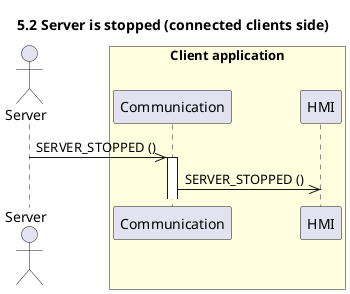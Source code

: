 @startuml 5.2 Server is stopped (connected clients side)
title 5.2 Server is stopped (connected clients side)

actor "Server" as server
box "Client application" #LightYellow
    participant "Communication" as com
    participant "HMI" as hmi
end box

server ->> com : SERVER_STOPPED ()

activate com
com ->> hmi : SERVER_STOPPED ()

@enduml